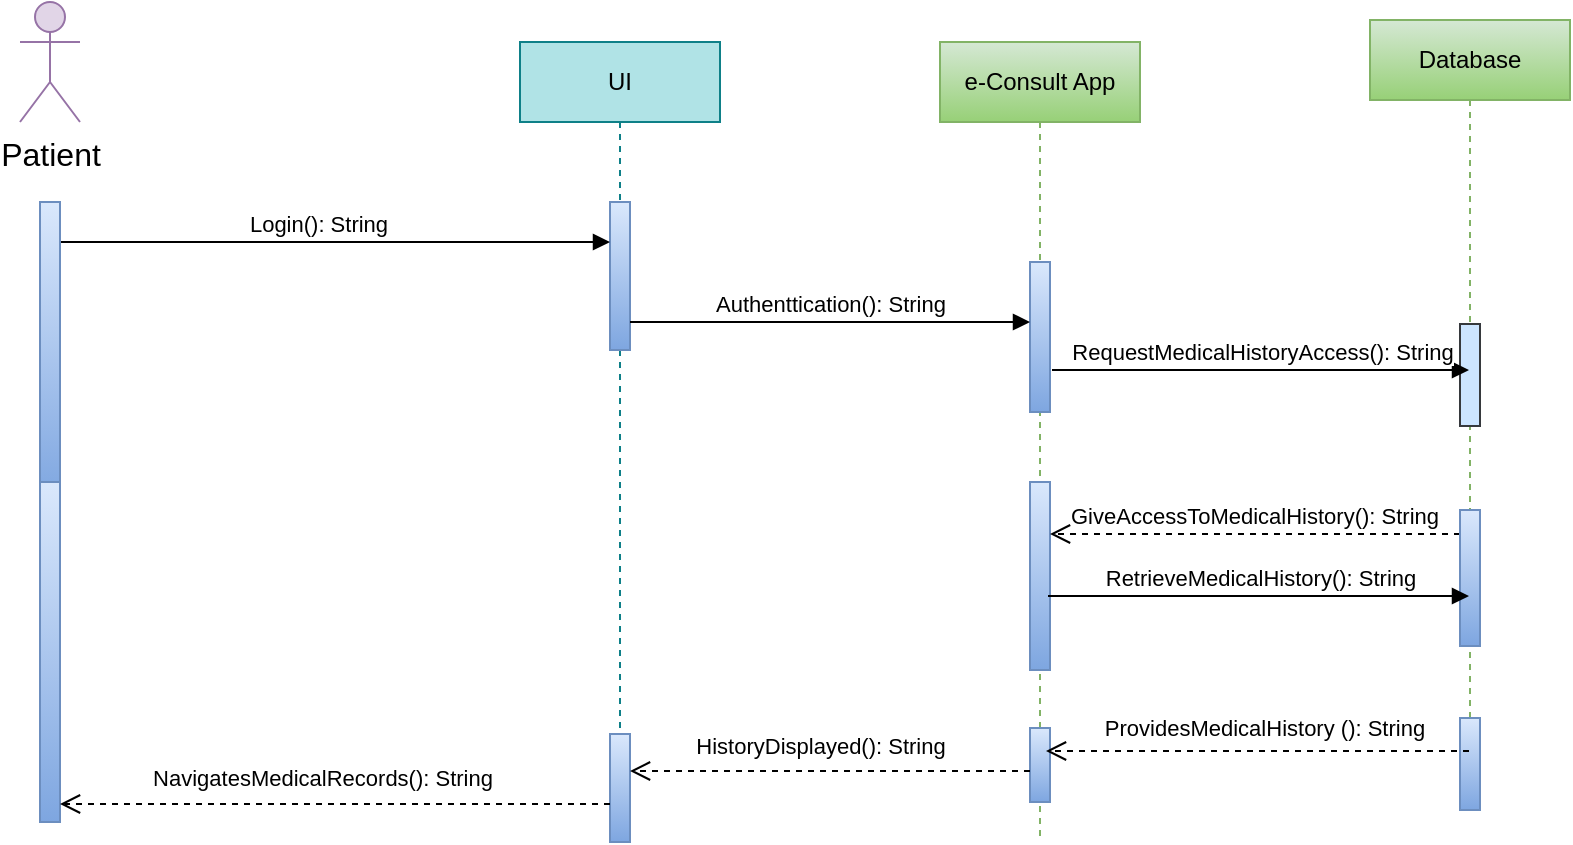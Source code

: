 <mxfile version="21.6.5" type="device">
  <diagram name="Page-1" id="URj-4C1tE7oBIJa45Ngp">
    <mxGraphModel dx="484" dy="540" grid="0" gridSize="10" guides="1" tooltips="1" connect="1" arrows="1" fold="1" page="0" pageScale="1" pageWidth="850" pageHeight="1100" math="0" shadow="0">
      <root>
        <mxCell id="0" />
        <mxCell id="1" parent="0" />
        <mxCell id="JInIgRHHiL9pzVnc2dsq-1" value="UI" style="shape=umlLifeline;perimeter=lifelinePerimeter;whiteSpace=wrap;html=1;container=0;dropTarget=0;collapsible=0;recursiveResize=0;outlineConnect=0;portConstraint=eastwest;newEdgeStyle={&quot;edgeStyle&quot;:&quot;elbowEdgeStyle&quot;,&quot;elbow&quot;:&quot;vertical&quot;,&quot;curved&quot;:0,&quot;rounded&quot;:0};fillColor=#b0e3e6;strokeColor=#0e8088;" vertex="1" parent="1">
          <mxGeometry x="310" y="40" width="100" height="399" as="geometry" />
        </mxCell>
        <mxCell id="JInIgRHHiL9pzVnc2dsq-2" value="" style="html=1;points=[];perimeter=orthogonalPerimeter;outlineConnect=0;targetShapes=umlLifeline;portConstraint=eastwest;newEdgeStyle={&quot;edgeStyle&quot;:&quot;elbowEdgeStyle&quot;,&quot;elbow&quot;:&quot;vertical&quot;,&quot;curved&quot;:0,&quot;rounded&quot;:0};fillColor=#dae8fc;gradientColor=#7ea6e0;strokeColor=#6c8ebf;" vertex="1" parent="JInIgRHHiL9pzVnc2dsq-1">
          <mxGeometry x="45" y="80" width="10" height="74" as="geometry" />
        </mxCell>
        <mxCell id="JInIgRHHiL9pzVnc2dsq-4" value="Login(): String" style="html=1;verticalAlign=bottom;endArrow=block;edgeStyle=elbowEdgeStyle;elbow=horizontal;curved=0;rounded=0;" edge="1" parent="1" target="JInIgRHHiL9pzVnc2dsq-2">
          <mxGeometry x="-0.062" relative="1" as="geometry">
            <mxPoint x="80" y="140" as="sourcePoint" />
            <Array as="points">
              <mxPoint x="175" y="140" />
            </Array>
            <mxPoint x="330" y="140" as="targetPoint" />
            <mxPoint as="offset" />
          </mxGeometry>
        </mxCell>
        <mxCell id="JInIgRHHiL9pzVnc2dsq-5" value="e-Consult App" style="shape=umlLifeline;perimeter=lifelinePerimeter;whiteSpace=wrap;html=1;container=0;dropTarget=0;collapsible=0;recursiveResize=0;outlineConnect=0;portConstraint=eastwest;newEdgeStyle={&quot;edgeStyle&quot;:&quot;elbowEdgeStyle&quot;,&quot;elbow&quot;:&quot;vertical&quot;,&quot;curved&quot;:0,&quot;rounded&quot;:0};fillColor=#d5e8d4;strokeColor=#82b366;gradientColor=#97d077;" vertex="1" parent="1">
          <mxGeometry x="520" y="40" width="100" height="400" as="geometry" />
        </mxCell>
        <mxCell id="JInIgRHHiL9pzVnc2dsq-6" value="" style="html=1;points=[];perimeter=orthogonalPerimeter;outlineConnect=0;targetShapes=umlLifeline;portConstraint=eastwest;newEdgeStyle={&quot;edgeStyle&quot;:&quot;elbowEdgeStyle&quot;,&quot;elbow&quot;:&quot;vertical&quot;,&quot;curved&quot;:0,&quot;rounded&quot;:0};fillColor=#dae8fc;gradientColor=#7ea6e0;strokeColor=#6c8ebf;" vertex="1" parent="JInIgRHHiL9pzVnc2dsq-5">
          <mxGeometry x="45" y="220" width="10" height="94" as="geometry" />
        </mxCell>
        <mxCell id="JInIgRHHiL9pzVnc2dsq-7" value="" style="html=1;points=[];perimeter=orthogonalPerimeter;outlineConnect=0;targetShapes=umlLifeline;portConstraint=eastwest;newEdgeStyle={&quot;edgeStyle&quot;:&quot;elbowEdgeStyle&quot;,&quot;elbow&quot;:&quot;vertical&quot;,&quot;curved&quot;:0,&quot;rounded&quot;:0};fontSize=16;fillColor=#dae8fc;gradientColor=#7ea6e0;strokeColor=#6c8ebf;" vertex="1" parent="JInIgRHHiL9pzVnc2dsq-5">
          <mxGeometry x="45" y="343" width="10" height="37" as="geometry" />
        </mxCell>
        <mxCell id="JInIgRHHiL9pzVnc2dsq-8" value="" style="html=1;points=[];perimeter=orthogonalPerimeter;outlineConnect=0;targetShapes=umlLifeline;portConstraint=eastwest;newEdgeStyle={&quot;edgeStyle&quot;:&quot;elbowEdgeStyle&quot;,&quot;elbow&quot;:&quot;vertical&quot;,&quot;curved&quot;:0,&quot;rounded&quot;:0};fontSize=16;fillColor=#dae8fc;gradientColor=#7ea6e0;strokeColor=#6c8ebf;" vertex="1" parent="JInIgRHHiL9pzVnc2dsq-5">
          <mxGeometry x="45" y="110" width="10" height="75" as="geometry" />
        </mxCell>
        <mxCell id="JInIgRHHiL9pzVnc2dsq-9" value="Patient" style="shape=umlActor;verticalLabelPosition=bottom;verticalAlign=top;html=1;outlineConnect=0;fontSize=16;fillColor=#e1d5e7;strokeColor=#9673a6;" vertex="1" parent="1">
          <mxGeometry x="60" y="20" width="30" height="60" as="geometry" />
        </mxCell>
        <mxCell id="JInIgRHHiL9pzVnc2dsq-10" value="" style="html=1;points=[];perimeter=orthogonalPerimeter;outlineConnect=0;targetShapes=umlLifeline;portConstraint=eastwest;newEdgeStyle={&quot;edgeStyle&quot;:&quot;elbowEdgeStyle&quot;,&quot;elbow&quot;:&quot;vertical&quot;,&quot;curved&quot;:0,&quot;rounded&quot;:0};fontSize=16;fillColor=#dae8fc;gradientColor=#7ea6e0;strokeColor=#6c8ebf;" vertex="1" parent="1">
          <mxGeometry x="70" y="120" width="10" height="149" as="geometry" />
        </mxCell>
        <mxCell id="JInIgRHHiL9pzVnc2dsq-12" value="" style="html=1;points=[];perimeter=orthogonalPerimeter;outlineConnect=0;targetShapes=umlLifeline;portConstraint=eastwest;newEdgeStyle={&quot;edgeStyle&quot;:&quot;elbowEdgeStyle&quot;,&quot;elbow&quot;:&quot;vertical&quot;,&quot;curved&quot;:0,&quot;rounded&quot;:0};fontSize=16;fillColor=#dae8fc;gradientColor=#7ea6e0;strokeColor=#6c8ebf;" vertex="1" parent="1">
          <mxGeometry x="355" y="386" width="10" height="54" as="geometry" />
        </mxCell>
        <mxCell id="JInIgRHHiL9pzVnc2dsq-13" value="GiveAccessToMedicalHistory(): String" style="html=1;verticalAlign=bottom;endArrow=open;dashed=1;endSize=8;edgeStyle=elbowEdgeStyle;elbow=vertical;curved=0;rounded=0;" edge="1" parent="1" source="JInIgRHHiL9pzVnc2dsq-16" target="JInIgRHHiL9pzVnc2dsq-6">
          <mxGeometry x="0.005" relative="1" as="geometry">
            <mxPoint x="569.5" y="313" as="targetPoint" />
            <Array as="points">
              <mxPoint x="598" y="286" />
            </Array>
            <mxPoint x="764" y="313" as="sourcePoint" />
            <mxPoint as="offset" />
          </mxGeometry>
        </mxCell>
        <mxCell id="JInIgRHHiL9pzVnc2dsq-14" value="" style="html=1;points=[];perimeter=orthogonalPerimeter;outlineConnect=0;targetShapes=umlLifeline;portConstraint=eastwest;newEdgeStyle={&quot;edgeStyle&quot;:&quot;elbowEdgeStyle&quot;,&quot;elbow&quot;:&quot;vertical&quot;,&quot;curved&quot;:0,&quot;rounded&quot;:0};fontSize=16;fillColor=#dae8fc;gradientColor=#7ea6e0;strokeColor=#6c8ebf;" vertex="1" parent="1">
          <mxGeometry x="70" y="260" width="10" height="170" as="geometry" />
        </mxCell>
        <mxCell id="JInIgRHHiL9pzVnc2dsq-15" value="Database" style="shape=umlLifeline;perimeter=lifelinePerimeter;whiteSpace=wrap;html=1;container=0;dropTarget=0;collapsible=0;recursiveResize=0;outlineConnect=0;portConstraint=eastwest;newEdgeStyle={&quot;edgeStyle&quot;:&quot;elbowEdgeStyle&quot;,&quot;elbow&quot;:&quot;vertical&quot;,&quot;curved&quot;:0,&quot;rounded&quot;:0};fillColor=#d5e8d4;strokeColor=#82b366;gradientColor=#97d077;" vertex="1" parent="1">
          <mxGeometry x="735" y="29" width="100" height="395" as="geometry" />
        </mxCell>
        <mxCell id="JInIgRHHiL9pzVnc2dsq-16" value="" style="html=1;points=[];perimeter=orthogonalPerimeter;outlineConnect=0;targetShapes=umlLifeline;portConstraint=eastwest;newEdgeStyle={&quot;edgeStyle&quot;:&quot;elbowEdgeStyle&quot;,&quot;elbow&quot;:&quot;vertical&quot;,&quot;curved&quot;:0,&quot;rounded&quot;:0};fillColor=#dae8fc;gradientColor=#7ea6e0;strokeColor=#6c8ebf;" vertex="1" parent="JInIgRHHiL9pzVnc2dsq-15">
          <mxGeometry x="45" y="245" width="10" height="68" as="geometry" />
        </mxCell>
        <mxCell id="JInIgRHHiL9pzVnc2dsq-17" value="" style="html=1;points=[];perimeter=orthogonalPerimeter;outlineConnect=0;targetShapes=umlLifeline;portConstraint=eastwest;newEdgeStyle={&quot;edgeStyle&quot;:&quot;elbowEdgeStyle&quot;,&quot;elbow&quot;:&quot;vertical&quot;,&quot;curved&quot;:0,&quot;rounded&quot;:0};fontSize=16;fillColor=#dae8fc;gradientColor=#7ea6e0;strokeColor=#6c8ebf;" vertex="1" parent="JInIgRHHiL9pzVnc2dsq-15">
          <mxGeometry x="45" y="349" width="10" height="46" as="geometry" />
        </mxCell>
        <mxCell id="JInIgRHHiL9pzVnc2dsq-18" value="" style="html=1;points=[];perimeter=orthogonalPerimeter;outlineConnect=0;targetShapes=umlLifeline;portConstraint=eastwest;newEdgeStyle={&quot;edgeStyle&quot;:&quot;elbowEdgeStyle&quot;,&quot;elbow&quot;:&quot;vertical&quot;,&quot;curved&quot;:0,&quot;rounded&quot;:0};fontSize=16;fillColor=#cce5ff;strokeColor=#36393d;" vertex="1" parent="JInIgRHHiL9pzVnc2dsq-15">
          <mxGeometry x="45" y="152" width="10" height="51" as="geometry" />
        </mxCell>
        <mxCell id="JInIgRHHiL9pzVnc2dsq-19" value="Authenttication(): String" style="html=1;verticalAlign=bottom;endArrow=block;edgeStyle=elbowEdgeStyle;elbow=vertical;curved=0;rounded=0;entryX=0.5;entryY=0.412;entryDx=0;entryDy=0;entryPerimeter=0;" edge="1" parent="1" source="JInIgRHHiL9pzVnc2dsq-2">
          <mxGeometry x="-0.003" relative="1" as="geometry">
            <mxPoint x="370" y="180" as="sourcePoint" />
            <Array as="points">
              <mxPoint x="410" y="180" />
            </Array>
            <mxPoint x="565" y="180.54" as="targetPoint" />
            <mxPoint as="offset" />
          </mxGeometry>
        </mxCell>
        <mxCell id="JInIgRHHiL9pzVnc2dsq-20" value="RequestMedicalHistoryAccess(): String" style="html=1;verticalAlign=bottom;endArrow=block;edgeStyle=elbowEdgeStyle;elbow=horizontal;curved=0;rounded=0;" edge="1" parent="1" target="JInIgRHHiL9pzVnc2dsq-15">
          <mxGeometry x="0.005" relative="1" as="geometry">
            <mxPoint x="576" y="204" as="sourcePoint" />
            <Array as="points">
              <mxPoint x="765" y="202" />
            </Array>
            <mxPoint x="767" y="204" as="targetPoint" />
            <mxPoint as="offset" />
          </mxGeometry>
        </mxCell>
        <mxCell id="JInIgRHHiL9pzVnc2dsq-21" value="HistoryDisplayed(): String" style="html=1;verticalAlign=bottom;endArrow=open;dashed=1;endSize=8;edgeStyle=elbowEdgeStyle;elbow=vertical;curved=0;rounded=0;" edge="1" parent="1" target="JInIgRHHiL9pzVnc2dsq-12">
          <mxGeometry x="0.05" y="-4" relative="1" as="geometry">
            <mxPoint x="290" y="405" as="targetPoint" />
            <Array as="points">
              <mxPoint x="420" y="404.5" />
            </Array>
            <mxPoint x="565" y="404.5" as="sourcePoint" />
            <mxPoint as="offset" />
          </mxGeometry>
        </mxCell>
        <mxCell id="JInIgRHHiL9pzVnc2dsq-23" value="RetrieveMedicalHistory(): String" style="html=1;verticalAlign=bottom;endArrow=block;edgeStyle=elbowEdgeStyle;elbow=vertical;curved=0;rounded=0;" edge="1" parent="1" target="JInIgRHHiL9pzVnc2dsq-15">
          <mxGeometry x="0.005" relative="1" as="geometry">
            <mxPoint x="574" y="317" as="sourcePoint" />
            <Array as="points" />
            <mxPoint x="766.5" y="317" as="targetPoint" />
            <mxPoint as="offset" />
          </mxGeometry>
        </mxCell>
        <mxCell id="JInIgRHHiL9pzVnc2dsq-24" value="ProvidesMedicalHistory (): String" style="html=1;verticalAlign=bottom;endArrow=open;dashed=1;endSize=8;edgeStyle=elbowEdgeStyle;elbow=vertical;curved=0;rounded=0;" edge="1" parent="1" source="JInIgRHHiL9pzVnc2dsq-15">
          <mxGeometry x="-0.028" y="-3" relative="1" as="geometry">
            <mxPoint x="573" y="395" as="targetPoint" />
            <Array as="points">
              <mxPoint x="628" y="394.5" />
            </Array>
            <mxPoint x="765" y="395.5" as="sourcePoint" />
            <mxPoint as="offset" />
          </mxGeometry>
        </mxCell>
        <mxCell id="JInIgRHHiL9pzVnc2dsq-25" value="&lt;div&gt;NavigatesMedicalRecords(): String&lt;/div&gt;" style="html=1;verticalAlign=bottom;endArrow=open;dashed=1;endSize=8;edgeStyle=elbowEdgeStyle;elbow=vertical;curved=0;rounded=0;" edge="1" parent="1" target="JInIgRHHiL9pzVnc2dsq-14">
          <mxGeometry x="0.05" y="-4" relative="1" as="geometry">
            <mxPoint x="85" y="414" as="targetPoint" />
            <Array as="points">
              <mxPoint x="210" y="421" />
            </Array>
            <mxPoint x="355" y="421" as="sourcePoint" />
            <mxPoint as="offset" />
          </mxGeometry>
        </mxCell>
      </root>
    </mxGraphModel>
  </diagram>
</mxfile>
